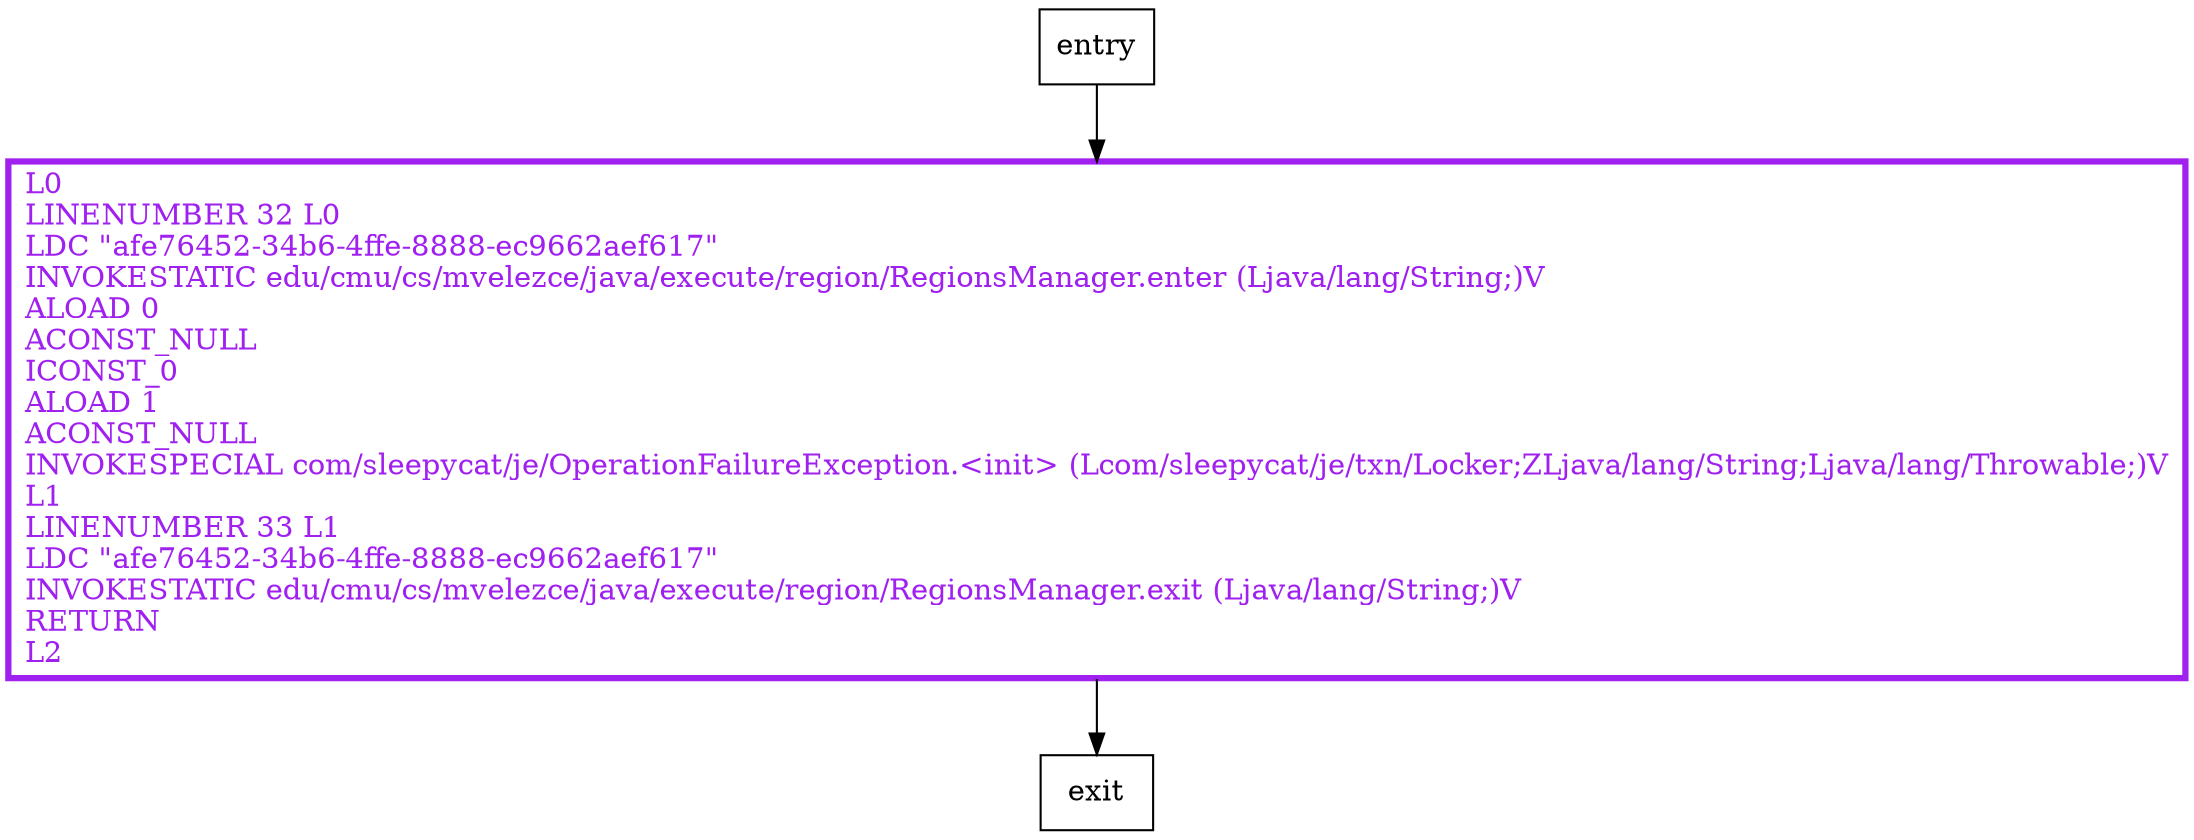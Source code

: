 digraph <init> {
node [shape=record];
1906161269 [label="L0\lLINENUMBER 32 L0\lLDC \"afe76452-34b6-4ffe-8888-ec9662aef617\"\lINVOKESTATIC edu/cmu/cs/mvelezce/java/execute/region/RegionsManager.enter (Ljava/lang/String;)V\lALOAD 0\lACONST_NULL\lICONST_0\lALOAD 1\lACONST_NULL\lINVOKESPECIAL com/sleepycat/je/OperationFailureException.\<init\> (Lcom/sleepycat/je/txn/Locker;ZLjava/lang/String;Ljava/lang/Throwable;)V\lL1\lLINENUMBER 33 L1\lLDC \"afe76452-34b6-4ffe-8888-ec9662aef617\"\lINVOKESTATIC edu/cmu/cs/mvelezce/java/execute/region/RegionsManager.exit (Ljava/lang/String;)V\lRETURN\lL2\l"];
entry;
exit;
entry -> 1906161269
1906161269 -> exit
1906161269[fontcolor="purple", penwidth=3, color="purple"];
}
